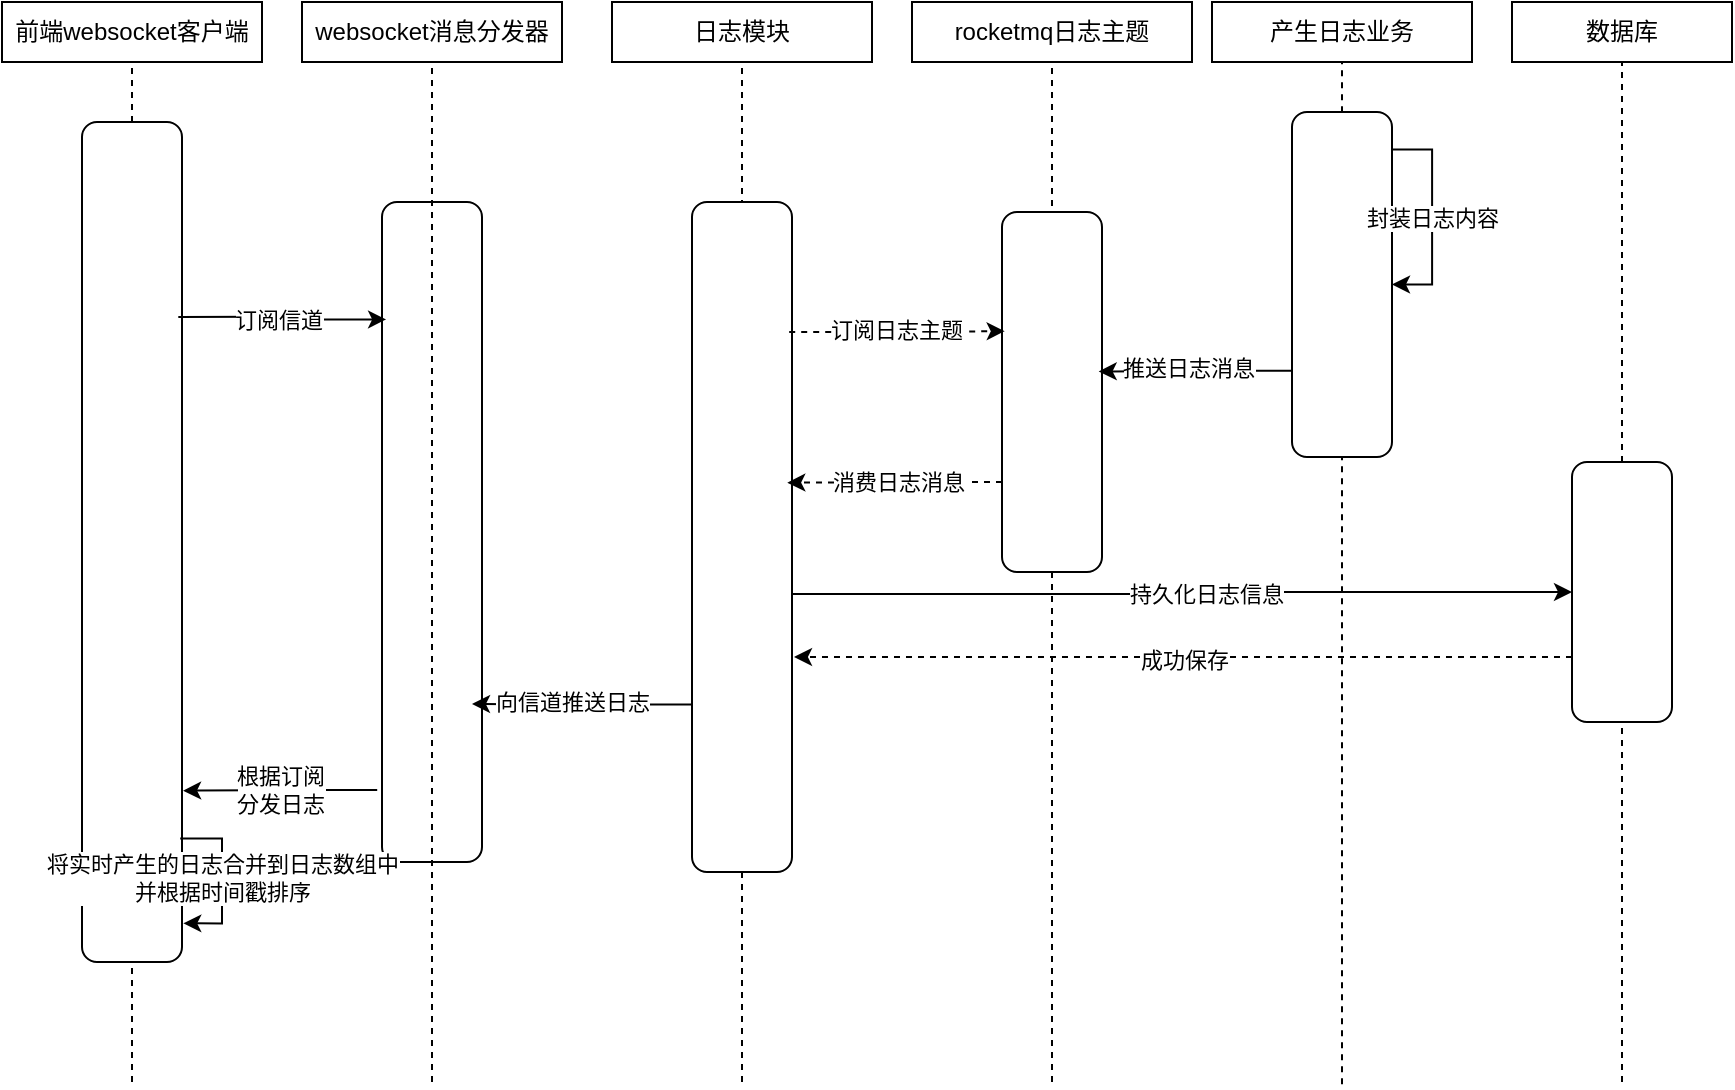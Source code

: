 <mxfile version="26.1.0">
  <diagram name="第 1 页" id="q37BBglowGo8ryjkJ8bq">
    <mxGraphModel dx="1482" dy="386" grid="1" gridSize="10" guides="1" tooltips="1" connect="1" arrows="1" fold="1" page="1" pageScale="1" pageWidth="827" pageHeight="1169" math="0" shadow="0">
      <root>
        <mxCell id="0" />
        <mxCell id="1" parent="0" />
        <mxCell id="IJ5Vl8hl6ncEh6imvsXQ-17" value="前端websocket客户端" style="rounded=0;whiteSpace=wrap;html=1;" vertex="1" parent="1">
          <mxGeometry x="-55" y="50" width="130" height="30" as="geometry" />
        </mxCell>
        <mxCell id="IJ5Vl8hl6ncEh6imvsXQ-18" value="数据库" style="rounded=0;whiteSpace=wrap;html=1;" vertex="1" parent="1">
          <mxGeometry x="700" y="50" width="110" height="30" as="geometry" />
        </mxCell>
        <mxCell id="IJ5Vl8hl6ncEh6imvsXQ-19" value="产生日志业务" style="rounded=0;whiteSpace=wrap;html=1;" vertex="1" parent="1">
          <mxGeometry x="550" y="50" width="130" height="30" as="geometry" />
        </mxCell>
        <mxCell id="IJ5Vl8hl6ncEh6imvsXQ-20" value="rocketmq日志主题" style="rounded=0;whiteSpace=wrap;html=1;" vertex="1" parent="1">
          <mxGeometry x="400" y="50" width="140" height="30" as="geometry" />
        </mxCell>
        <mxCell id="IJ5Vl8hl6ncEh6imvsXQ-21" value="websocket消息分发器" style="rounded=0;whiteSpace=wrap;html=1;" vertex="1" parent="1">
          <mxGeometry x="95" y="50" width="130" height="30" as="geometry" />
        </mxCell>
        <mxCell id="IJ5Vl8hl6ncEh6imvsXQ-22" value="" style="endArrow=none;dashed=1;html=1;rounded=0;entryX=0.5;entryY=1;entryDx=0;entryDy=0;" edge="1" parent="1" target="IJ5Vl8hl6ncEh6imvsXQ-21">
          <mxGeometry width="50" height="50" relative="1" as="geometry">
            <mxPoint x="160" y="470" as="sourcePoint" />
            <mxPoint x="315" y="220" as="targetPoint" />
          </mxGeometry>
        </mxCell>
        <mxCell id="IJ5Vl8hl6ncEh6imvsXQ-23" value="" style="endArrow=none;dashed=1;html=1;rounded=0;entryX=0.5;entryY=1;entryDx=0;entryDy=0;" edge="1" parent="1" target="IJ5Vl8hl6ncEh6imvsXQ-17">
          <mxGeometry width="50" height="50" relative="1" as="geometry">
            <mxPoint x="10" y="590" as="sourcePoint" />
            <mxPoint x="315" y="220" as="targetPoint" />
          </mxGeometry>
        </mxCell>
        <mxCell id="IJ5Vl8hl6ncEh6imvsXQ-24" value="" style="endArrow=none;dashed=1;html=1;rounded=0;entryX=0.5;entryY=1;entryDx=0;entryDy=0;" edge="1" parent="1" source="IJ5Vl8hl6ncEh6imvsXQ-35" target="IJ5Vl8hl6ncEh6imvsXQ-18">
          <mxGeometry width="50" height="50" relative="1" as="geometry">
            <mxPoint x="755" y="470" as="sourcePoint" />
            <mxPoint x="415" y="90" as="targetPoint" />
          </mxGeometry>
        </mxCell>
        <mxCell id="IJ5Vl8hl6ncEh6imvsXQ-25" value="" style="endArrow=none;dashed=1;html=1;rounded=0;entryX=0.5;entryY=1;entryDx=0;entryDy=0;" edge="1" parent="1" target="IJ5Vl8hl6ncEh6imvsXQ-19">
          <mxGeometry width="50" height="50" relative="1" as="geometry">
            <mxPoint x="615" y="591.111" as="sourcePoint" />
            <mxPoint x="295" y="100" as="targetPoint" />
          </mxGeometry>
        </mxCell>
        <mxCell id="IJ5Vl8hl6ncEh6imvsXQ-26" value="" style="endArrow=none;dashed=1;html=1;rounded=0;entryX=0.5;entryY=1;entryDx=0;entryDy=0;" edge="1" parent="1" target="IJ5Vl8hl6ncEh6imvsXQ-20">
          <mxGeometry width="50" height="50" relative="1" as="geometry">
            <mxPoint x="470" y="590" as="sourcePoint" />
            <mxPoint x="380" y="110" as="targetPoint" />
          </mxGeometry>
        </mxCell>
        <mxCell id="IJ5Vl8hl6ncEh6imvsXQ-27" value="" style="rounded=1;whiteSpace=wrap;html=1;rotation=90;" vertex="1" parent="1">
          <mxGeometry x="-200" y="295" width="420" height="50" as="geometry" />
        </mxCell>
        <mxCell id="IJ5Vl8hl6ncEh6imvsXQ-32" value="" style="rounded=1;whiteSpace=wrap;html=1;rotation=90;" vertex="1" parent="1">
          <mxGeometry x="-5" y="290" width="330" height="50" as="geometry" />
        </mxCell>
        <mxCell id="IJ5Vl8hl6ncEh6imvsXQ-33" value="" style="endArrow=none;dashed=1;html=1;rounded=0;" edge="1" parent="1" target="IJ5Vl8hl6ncEh6imvsXQ-35">
          <mxGeometry width="50" height="50" relative="1" as="geometry">
            <mxPoint x="755" y="590" as="sourcePoint" />
            <mxPoint x="755" y="80" as="targetPoint" />
          </mxGeometry>
        </mxCell>
        <mxCell id="IJ5Vl8hl6ncEh6imvsXQ-35" value="" style="rounded=1;whiteSpace=wrap;html=1;rotation=90;" vertex="1" parent="1">
          <mxGeometry x="690" y="320" width="130" height="50" as="geometry" />
        </mxCell>
        <mxCell id="IJ5Vl8hl6ncEh6imvsXQ-36" style="edgeStyle=orthogonalEdgeStyle;rounded=0;orthogonalLoop=1;jettySize=auto;html=1;exitX=0.232;exitY=0.037;exitDx=0;exitDy=0;entryX=0.178;entryY=0.959;entryDx=0;entryDy=0;entryPerimeter=0;exitPerimeter=0;" edge="1" parent="1" source="IJ5Vl8hl6ncEh6imvsXQ-27" target="IJ5Vl8hl6ncEh6imvsXQ-32">
          <mxGeometry relative="1" as="geometry" />
        </mxCell>
        <mxCell id="IJ5Vl8hl6ncEh6imvsXQ-37" value="订阅信道" style="edgeLabel;html=1;align=center;verticalAlign=middle;resizable=0;points=[];" vertex="1" connectable="0" parent="IJ5Vl8hl6ncEh6imvsXQ-36">
          <mxGeometry x="-0.027" y="-2" relative="1" as="geometry">
            <mxPoint x="-1" y="-1" as="offset" />
          </mxGeometry>
        </mxCell>
        <mxCell id="IJ5Vl8hl6ncEh6imvsXQ-30" value="" style="rounded=1;whiteSpace=wrap;html=1;rotation=90;" vertex="1" parent="1">
          <mxGeometry x="528.75" y="166.25" width="172.5" height="50" as="geometry" />
        </mxCell>
        <mxCell id="IJ5Vl8hl6ncEh6imvsXQ-47" style="edgeStyle=orthogonalEdgeStyle;rounded=0;orthogonalLoop=1;jettySize=auto;html=1;exitX=0.109;exitY=-0.004;exitDx=0;exitDy=0;entryX=0.5;entryY=0;entryDx=0;entryDy=0;exitPerimeter=0;" edge="1" parent="1" source="IJ5Vl8hl6ncEh6imvsXQ-30" target="IJ5Vl8hl6ncEh6imvsXQ-30">
          <mxGeometry relative="1" as="geometry" />
        </mxCell>
        <mxCell id="IJ5Vl8hl6ncEh6imvsXQ-48" value="封装日志内容" style="edgeLabel;html=1;align=center;verticalAlign=middle;resizable=0;points=[];" vertex="1" connectable="0" parent="IJ5Vl8hl6ncEh6imvsXQ-47">
          <mxGeometry x="0.001" relative="1" as="geometry">
            <mxPoint as="offset" />
          </mxGeometry>
        </mxCell>
        <mxCell id="IJ5Vl8hl6ncEh6imvsXQ-31" value="" style="rounded=1;whiteSpace=wrap;html=1;rotation=90;" vertex="1" parent="1">
          <mxGeometry x="380" y="220" width="180" height="50" as="geometry" />
        </mxCell>
        <mxCell id="IJ5Vl8hl6ncEh6imvsXQ-55" value="日志模块" style="rounded=0;whiteSpace=wrap;html=1;" vertex="1" parent="1">
          <mxGeometry x="250" y="50" width="130" height="30" as="geometry" />
        </mxCell>
        <mxCell id="IJ5Vl8hl6ncEh6imvsXQ-56" value="" style="endArrow=none;dashed=1;html=1;rounded=0;entryX=0.5;entryY=1;entryDx=0;entryDy=0;" edge="1" parent="1" target="IJ5Vl8hl6ncEh6imvsXQ-55">
          <mxGeometry width="50" height="50" relative="1" as="geometry">
            <mxPoint x="315" y="590" as="sourcePoint" />
            <mxPoint x="314.41" y="110" as="targetPoint" />
          </mxGeometry>
        </mxCell>
        <mxCell id="IJ5Vl8hl6ncEh6imvsXQ-57" style="edgeStyle=orthogonalEdgeStyle;rounded=0;orthogonalLoop=1;jettySize=auto;html=1;exitX=0.75;exitY=1;exitDx=0;exitDy=0;entryX=0.443;entryY=0.033;entryDx=0;entryDy=0;entryPerimeter=0;" edge="1" parent="1" source="IJ5Vl8hl6ncEh6imvsXQ-30" target="IJ5Vl8hl6ncEh6imvsXQ-31">
          <mxGeometry relative="1" as="geometry" />
        </mxCell>
        <mxCell id="IJ5Vl8hl6ncEh6imvsXQ-58" value="推送日志消息" style="edgeLabel;html=1;align=center;verticalAlign=middle;resizable=0;points=[];" vertex="1" connectable="0" parent="IJ5Vl8hl6ncEh6imvsXQ-57">
          <mxGeometry x="0.086" y="-2" relative="1" as="geometry">
            <mxPoint as="offset" />
          </mxGeometry>
        </mxCell>
        <mxCell id="IJ5Vl8hl6ncEh6imvsXQ-66" style="edgeStyle=orthogonalEdgeStyle;rounded=0;orthogonalLoop=1;jettySize=auto;html=1;exitX=0.585;exitY=0.02;exitDx=0;exitDy=0;entryX=0.5;entryY=1;entryDx=0;entryDy=0;exitPerimeter=0;" edge="1" parent="1" source="IJ5Vl8hl6ncEh6imvsXQ-59" target="IJ5Vl8hl6ncEh6imvsXQ-35">
          <mxGeometry relative="1" as="geometry" />
        </mxCell>
        <mxCell id="IJ5Vl8hl6ncEh6imvsXQ-67" value="持久化日志信息" style="edgeLabel;html=1;align=center;verticalAlign=middle;resizable=0;points=[];" vertex="1" connectable="0" parent="IJ5Vl8hl6ncEh6imvsXQ-66">
          <mxGeometry x="0.07" y="-1" relative="1" as="geometry">
            <mxPoint x="-1" as="offset" />
          </mxGeometry>
        </mxCell>
        <mxCell id="IJ5Vl8hl6ncEh6imvsXQ-59" value="" style="rounded=1;whiteSpace=wrap;html=1;rotation=90;" vertex="1" parent="1">
          <mxGeometry x="147.5" y="292.5" width="335" height="50" as="geometry" />
        </mxCell>
        <mxCell id="IJ5Vl8hl6ncEh6imvsXQ-62" style="edgeStyle=orthogonalEdgeStyle;rounded=0;orthogonalLoop=1;jettySize=auto;html=1;exitX=0.194;exitY=0.028;exitDx=0;exitDy=0;entryX=0.331;entryY=0.973;entryDx=0;entryDy=0;entryPerimeter=0;dashed=1;exitPerimeter=0;" edge="1" parent="1" source="IJ5Vl8hl6ncEh6imvsXQ-59" target="IJ5Vl8hl6ncEh6imvsXQ-31">
          <mxGeometry relative="1" as="geometry" />
        </mxCell>
        <mxCell id="IJ5Vl8hl6ncEh6imvsXQ-63" value="订阅日志主题" style="edgeLabel;html=1;align=center;verticalAlign=middle;resizable=0;points=[];" vertex="1" connectable="0" parent="IJ5Vl8hl6ncEh6imvsXQ-62">
          <mxGeometry x="-0.019" y="1" relative="1" as="geometry">
            <mxPoint as="offset" />
          </mxGeometry>
        </mxCell>
        <mxCell id="IJ5Vl8hl6ncEh6imvsXQ-64" style="edgeStyle=orthogonalEdgeStyle;rounded=0;orthogonalLoop=1;jettySize=auto;html=1;exitX=0.75;exitY=1;exitDx=0;exitDy=0;entryX=0.419;entryY=0.047;entryDx=0;entryDy=0;entryPerimeter=0;dashed=1;" edge="1" parent="1" source="IJ5Vl8hl6ncEh6imvsXQ-31" target="IJ5Vl8hl6ncEh6imvsXQ-59">
          <mxGeometry relative="1" as="geometry" />
        </mxCell>
        <mxCell id="IJ5Vl8hl6ncEh6imvsXQ-65" value="消费日志消息" style="edgeLabel;html=1;align=center;verticalAlign=middle;resizable=0;points=[];" vertex="1" connectable="0" parent="IJ5Vl8hl6ncEh6imvsXQ-64">
          <mxGeometry x="-0.023" y="-1" relative="1" as="geometry">
            <mxPoint x="1" as="offset" />
          </mxGeometry>
        </mxCell>
        <mxCell id="IJ5Vl8hl6ncEh6imvsXQ-68" style="edgeStyle=orthogonalEdgeStyle;rounded=0;orthogonalLoop=1;jettySize=auto;html=1;exitX=0.75;exitY=1;exitDx=0;exitDy=0;entryX=0.679;entryY=-0.02;entryDx=0;entryDy=0;entryPerimeter=0;dashed=1;" edge="1" parent="1" source="IJ5Vl8hl6ncEh6imvsXQ-35" target="IJ5Vl8hl6ncEh6imvsXQ-59">
          <mxGeometry relative="1" as="geometry" />
        </mxCell>
        <mxCell id="IJ5Vl8hl6ncEh6imvsXQ-69" value="成功保存" style="edgeLabel;html=1;align=center;verticalAlign=middle;resizable=0;points=[];" vertex="1" connectable="0" parent="IJ5Vl8hl6ncEh6imvsXQ-68">
          <mxGeometry x="-0.003" y="1" relative="1" as="geometry">
            <mxPoint as="offset" />
          </mxGeometry>
        </mxCell>
        <mxCell id="IJ5Vl8hl6ncEh6imvsXQ-71" style="edgeStyle=orthogonalEdgeStyle;rounded=0;orthogonalLoop=1;jettySize=auto;html=1;exitX=0.75;exitY=1;exitDx=0;exitDy=0;" edge="1" parent="1" source="IJ5Vl8hl6ncEh6imvsXQ-59">
          <mxGeometry relative="1" as="geometry">
            <mxPoint x="180" y="401" as="targetPoint" />
          </mxGeometry>
        </mxCell>
        <mxCell id="IJ5Vl8hl6ncEh6imvsXQ-72" value="向信道推送日志" style="edgeLabel;html=1;align=center;verticalAlign=middle;resizable=0;points=[];" vertex="1" connectable="0" parent="IJ5Vl8hl6ncEh6imvsXQ-71">
          <mxGeometry x="0.086" y="-2" relative="1" as="geometry">
            <mxPoint as="offset" />
          </mxGeometry>
        </mxCell>
        <mxCell id="IJ5Vl8hl6ncEh6imvsXQ-73" style="edgeStyle=orthogonalEdgeStyle;rounded=0;orthogonalLoop=1;jettySize=auto;html=1;exitX=0.891;exitY=1.048;exitDx=0;exitDy=0;entryX=0.796;entryY=-0.011;entryDx=0;entryDy=0;entryPerimeter=0;exitPerimeter=0;" edge="1" parent="1" source="IJ5Vl8hl6ncEh6imvsXQ-32" target="IJ5Vl8hl6ncEh6imvsXQ-27">
          <mxGeometry relative="1" as="geometry" />
        </mxCell>
        <mxCell id="IJ5Vl8hl6ncEh6imvsXQ-74" value="根据订阅&lt;br&gt;分发日志" style="edgeLabel;html=1;align=center;verticalAlign=middle;resizable=0;points=[];" vertex="1" connectable="0" parent="IJ5Vl8hl6ncEh6imvsXQ-73">
          <mxGeometry x="0.022" y="-1" relative="1" as="geometry">
            <mxPoint as="offset" />
          </mxGeometry>
        </mxCell>
        <mxCell id="IJ5Vl8hl6ncEh6imvsXQ-75" style="edgeStyle=orthogonalEdgeStyle;rounded=0;orthogonalLoop=1;jettySize=auto;html=1;exitX=0.853;exitY=0.018;exitDx=0;exitDy=0;entryX=0.954;entryY=-0.013;entryDx=0;entryDy=0;entryPerimeter=0;exitPerimeter=0;" edge="1" parent="1" source="IJ5Vl8hl6ncEh6imvsXQ-27" target="IJ5Vl8hl6ncEh6imvsXQ-27">
          <mxGeometry relative="1" as="geometry" />
        </mxCell>
        <mxCell id="IJ5Vl8hl6ncEh6imvsXQ-76" value="将实时产生的日志合并到日志数组中&lt;br&gt;并根据时间戳排序" style="edgeLabel;html=1;align=center;verticalAlign=middle;resizable=0;points=[];" vertex="1" connectable="0" parent="IJ5Vl8hl6ncEh6imvsXQ-75">
          <mxGeometry x="-0.014" relative="1" as="geometry">
            <mxPoint as="offset" />
          </mxGeometry>
        </mxCell>
        <mxCell id="IJ5Vl8hl6ncEh6imvsXQ-77" value="" style="endArrow=none;dashed=1;html=1;rounded=0;entryX=0.5;entryY=1;entryDx=0;entryDy=0;" edge="1" parent="1" target="IJ5Vl8hl6ncEh6imvsXQ-21">
          <mxGeometry width="50" height="50" relative="1" as="geometry">
            <mxPoint x="160" y="590" as="sourcePoint" />
            <mxPoint x="160" y="80" as="targetPoint" />
          </mxGeometry>
        </mxCell>
      </root>
    </mxGraphModel>
  </diagram>
</mxfile>
